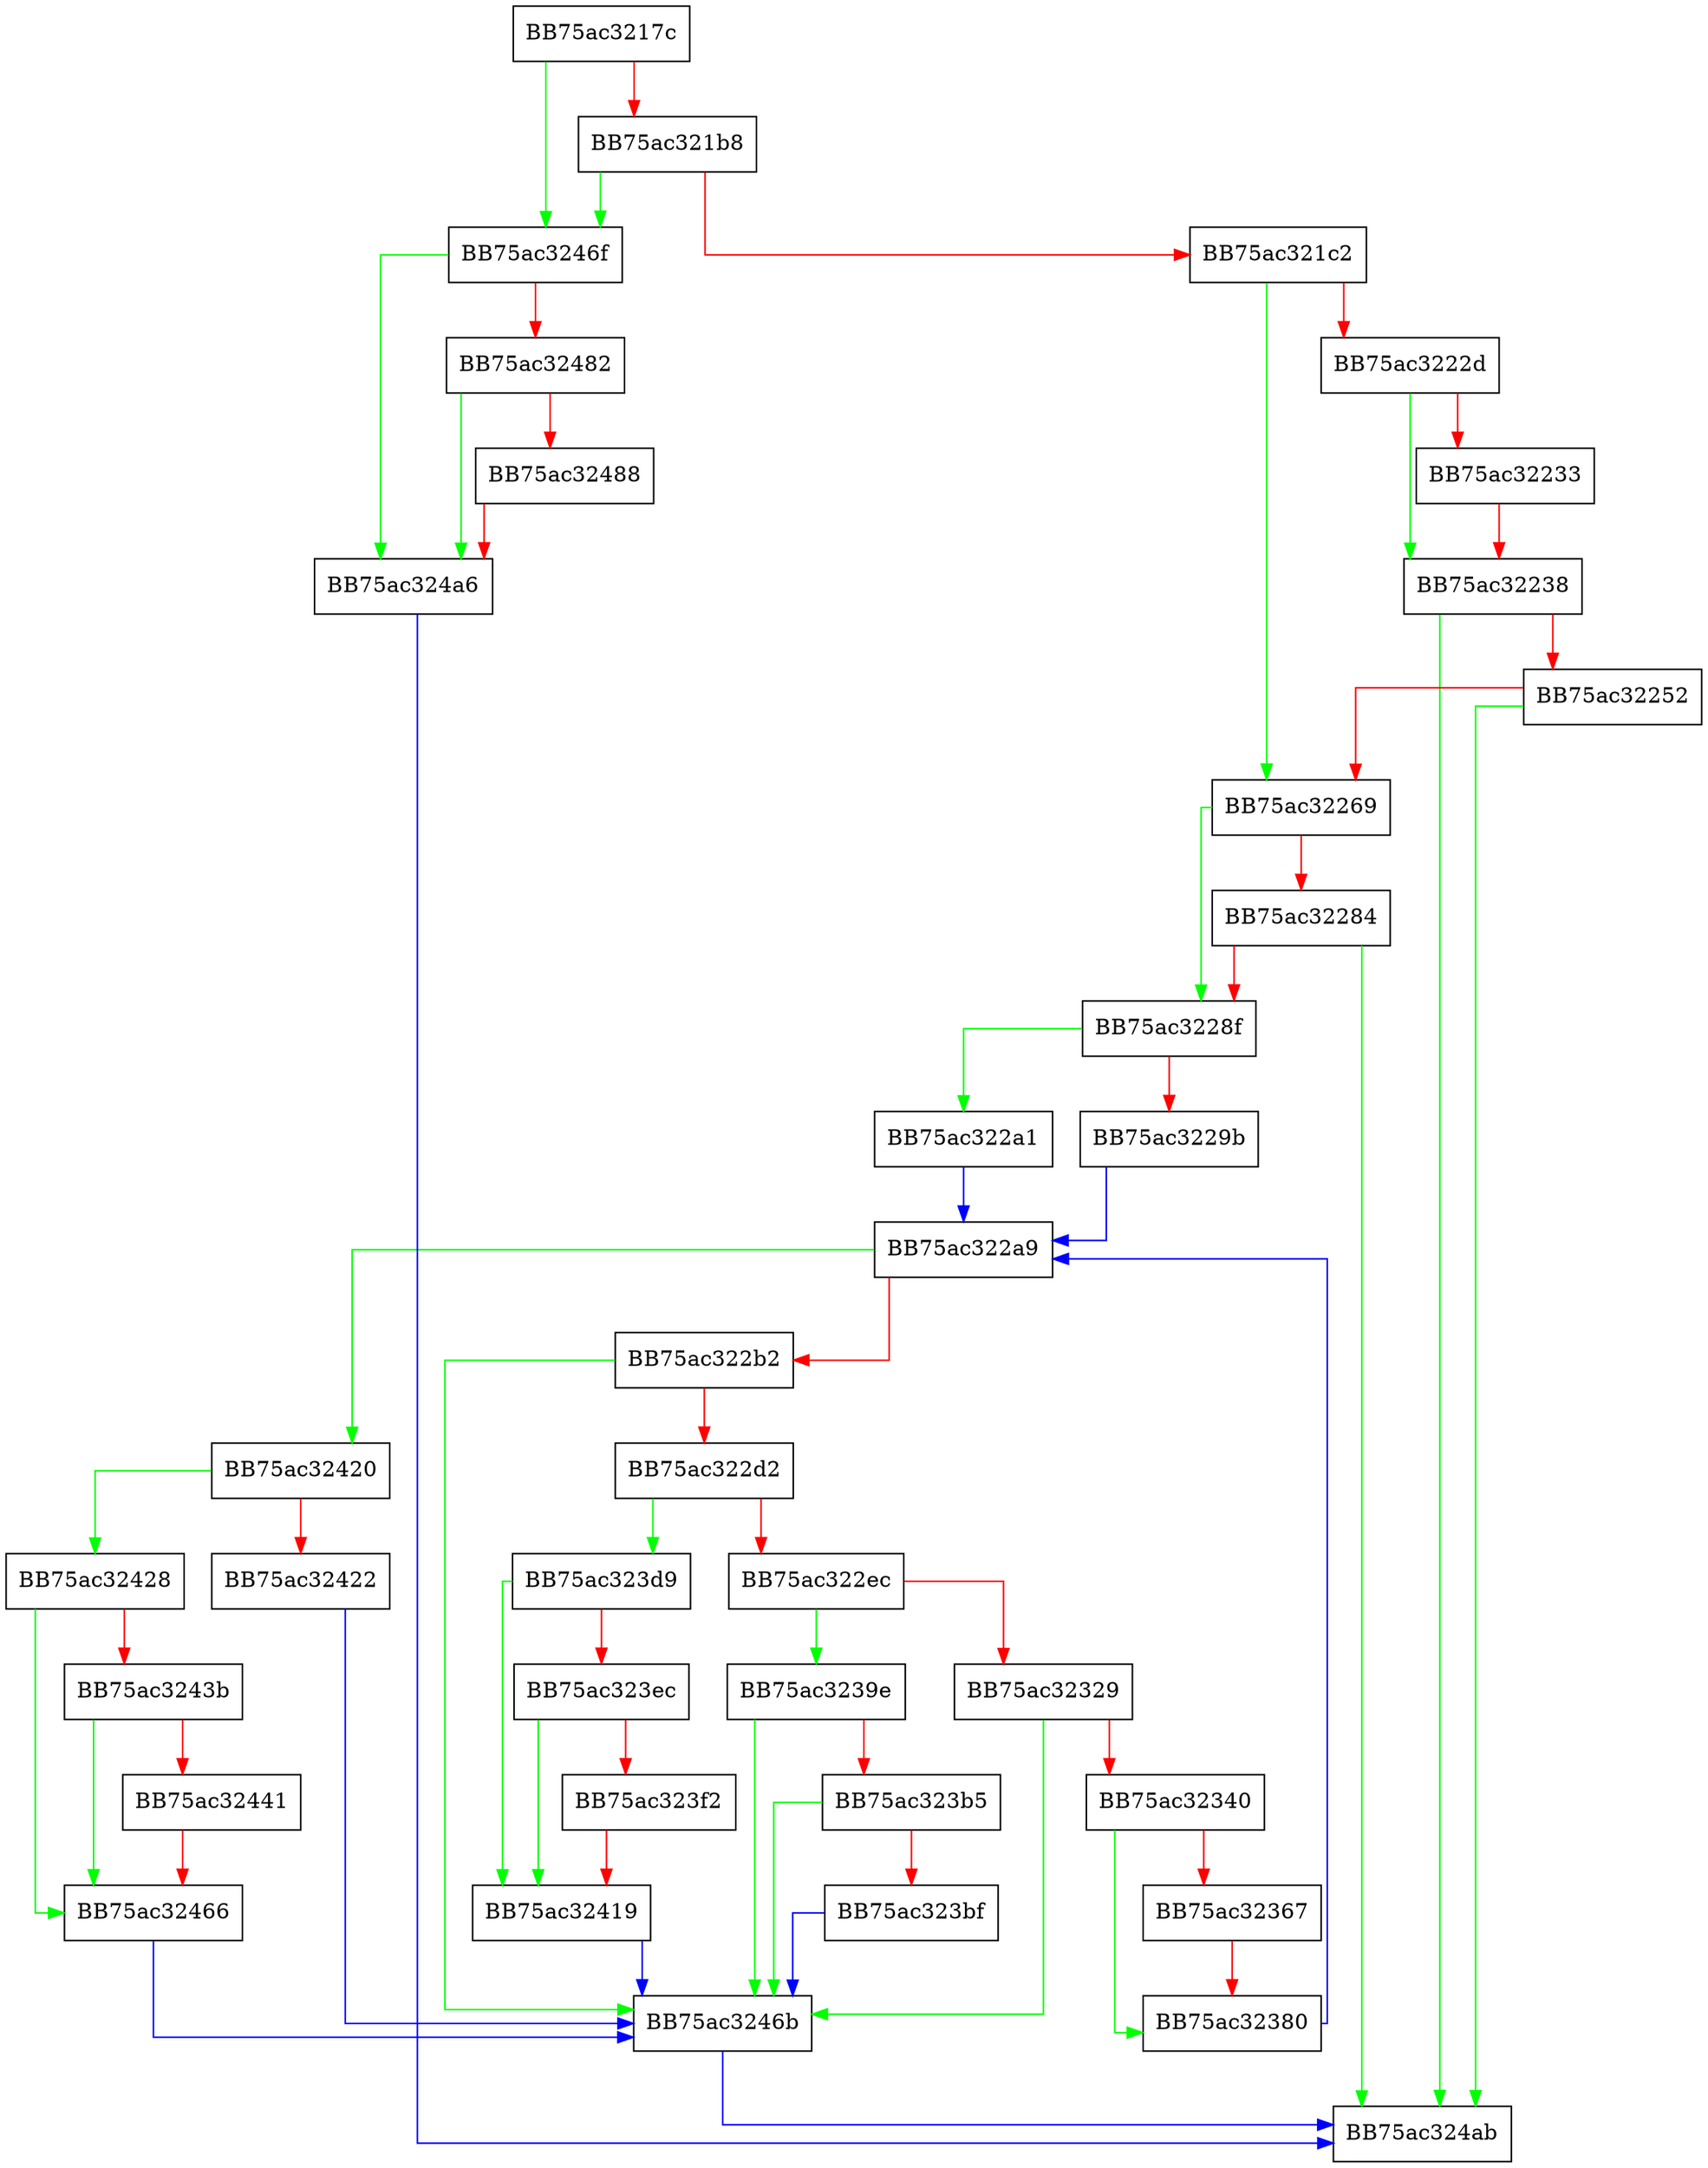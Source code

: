 digraph UpdateCentralHeaders {
  node [shape="box"];
  graph [splines=ortho];
  BB75ac3217c -> BB75ac3246f [color="green"];
  BB75ac3217c -> BB75ac321b8 [color="red"];
  BB75ac321b8 -> BB75ac3246f [color="green"];
  BB75ac321b8 -> BB75ac321c2 [color="red"];
  BB75ac321c2 -> BB75ac32269 [color="green"];
  BB75ac321c2 -> BB75ac3222d [color="red"];
  BB75ac3222d -> BB75ac32238 [color="green"];
  BB75ac3222d -> BB75ac32233 [color="red"];
  BB75ac32233 -> BB75ac32238 [color="red"];
  BB75ac32238 -> BB75ac324ab [color="green"];
  BB75ac32238 -> BB75ac32252 [color="red"];
  BB75ac32252 -> BB75ac324ab [color="green"];
  BB75ac32252 -> BB75ac32269 [color="red"];
  BB75ac32269 -> BB75ac3228f [color="green"];
  BB75ac32269 -> BB75ac32284 [color="red"];
  BB75ac32284 -> BB75ac324ab [color="green"];
  BB75ac32284 -> BB75ac3228f [color="red"];
  BB75ac3228f -> BB75ac322a1 [color="green"];
  BB75ac3228f -> BB75ac3229b [color="red"];
  BB75ac3229b -> BB75ac322a9 [color="blue"];
  BB75ac322a1 -> BB75ac322a9 [color="blue"];
  BB75ac322a9 -> BB75ac32420 [color="green"];
  BB75ac322a9 -> BB75ac322b2 [color="red"];
  BB75ac322b2 -> BB75ac3246b [color="green"];
  BB75ac322b2 -> BB75ac322d2 [color="red"];
  BB75ac322d2 -> BB75ac323d9 [color="green"];
  BB75ac322d2 -> BB75ac322ec [color="red"];
  BB75ac322ec -> BB75ac3239e [color="green"];
  BB75ac322ec -> BB75ac32329 [color="red"];
  BB75ac32329 -> BB75ac3246b [color="green"];
  BB75ac32329 -> BB75ac32340 [color="red"];
  BB75ac32340 -> BB75ac32380 [color="green"];
  BB75ac32340 -> BB75ac32367 [color="red"];
  BB75ac32367 -> BB75ac32380 [color="red"];
  BB75ac32380 -> BB75ac322a9 [color="blue"];
  BB75ac3239e -> BB75ac3246b [color="green"];
  BB75ac3239e -> BB75ac323b5 [color="red"];
  BB75ac323b5 -> BB75ac3246b [color="green"];
  BB75ac323b5 -> BB75ac323bf [color="red"];
  BB75ac323bf -> BB75ac3246b [color="blue"];
  BB75ac323d9 -> BB75ac32419 [color="green"];
  BB75ac323d9 -> BB75ac323ec [color="red"];
  BB75ac323ec -> BB75ac32419 [color="green"];
  BB75ac323ec -> BB75ac323f2 [color="red"];
  BB75ac323f2 -> BB75ac32419 [color="red"];
  BB75ac32419 -> BB75ac3246b [color="blue"];
  BB75ac32420 -> BB75ac32428 [color="green"];
  BB75ac32420 -> BB75ac32422 [color="red"];
  BB75ac32422 -> BB75ac3246b [color="blue"];
  BB75ac32428 -> BB75ac32466 [color="green"];
  BB75ac32428 -> BB75ac3243b [color="red"];
  BB75ac3243b -> BB75ac32466 [color="green"];
  BB75ac3243b -> BB75ac32441 [color="red"];
  BB75ac32441 -> BB75ac32466 [color="red"];
  BB75ac32466 -> BB75ac3246b [color="blue"];
  BB75ac3246b -> BB75ac324ab [color="blue"];
  BB75ac3246f -> BB75ac324a6 [color="green"];
  BB75ac3246f -> BB75ac32482 [color="red"];
  BB75ac32482 -> BB75ac324a6 [color="green"];
  BB75ac32482 -> BB75ac32488 [color="red"];
  BB75ac32488 -> BB75ac324a6 [color="red"];
  BB75ac324a6 -> BB75ac324ab [color="blue"];
}